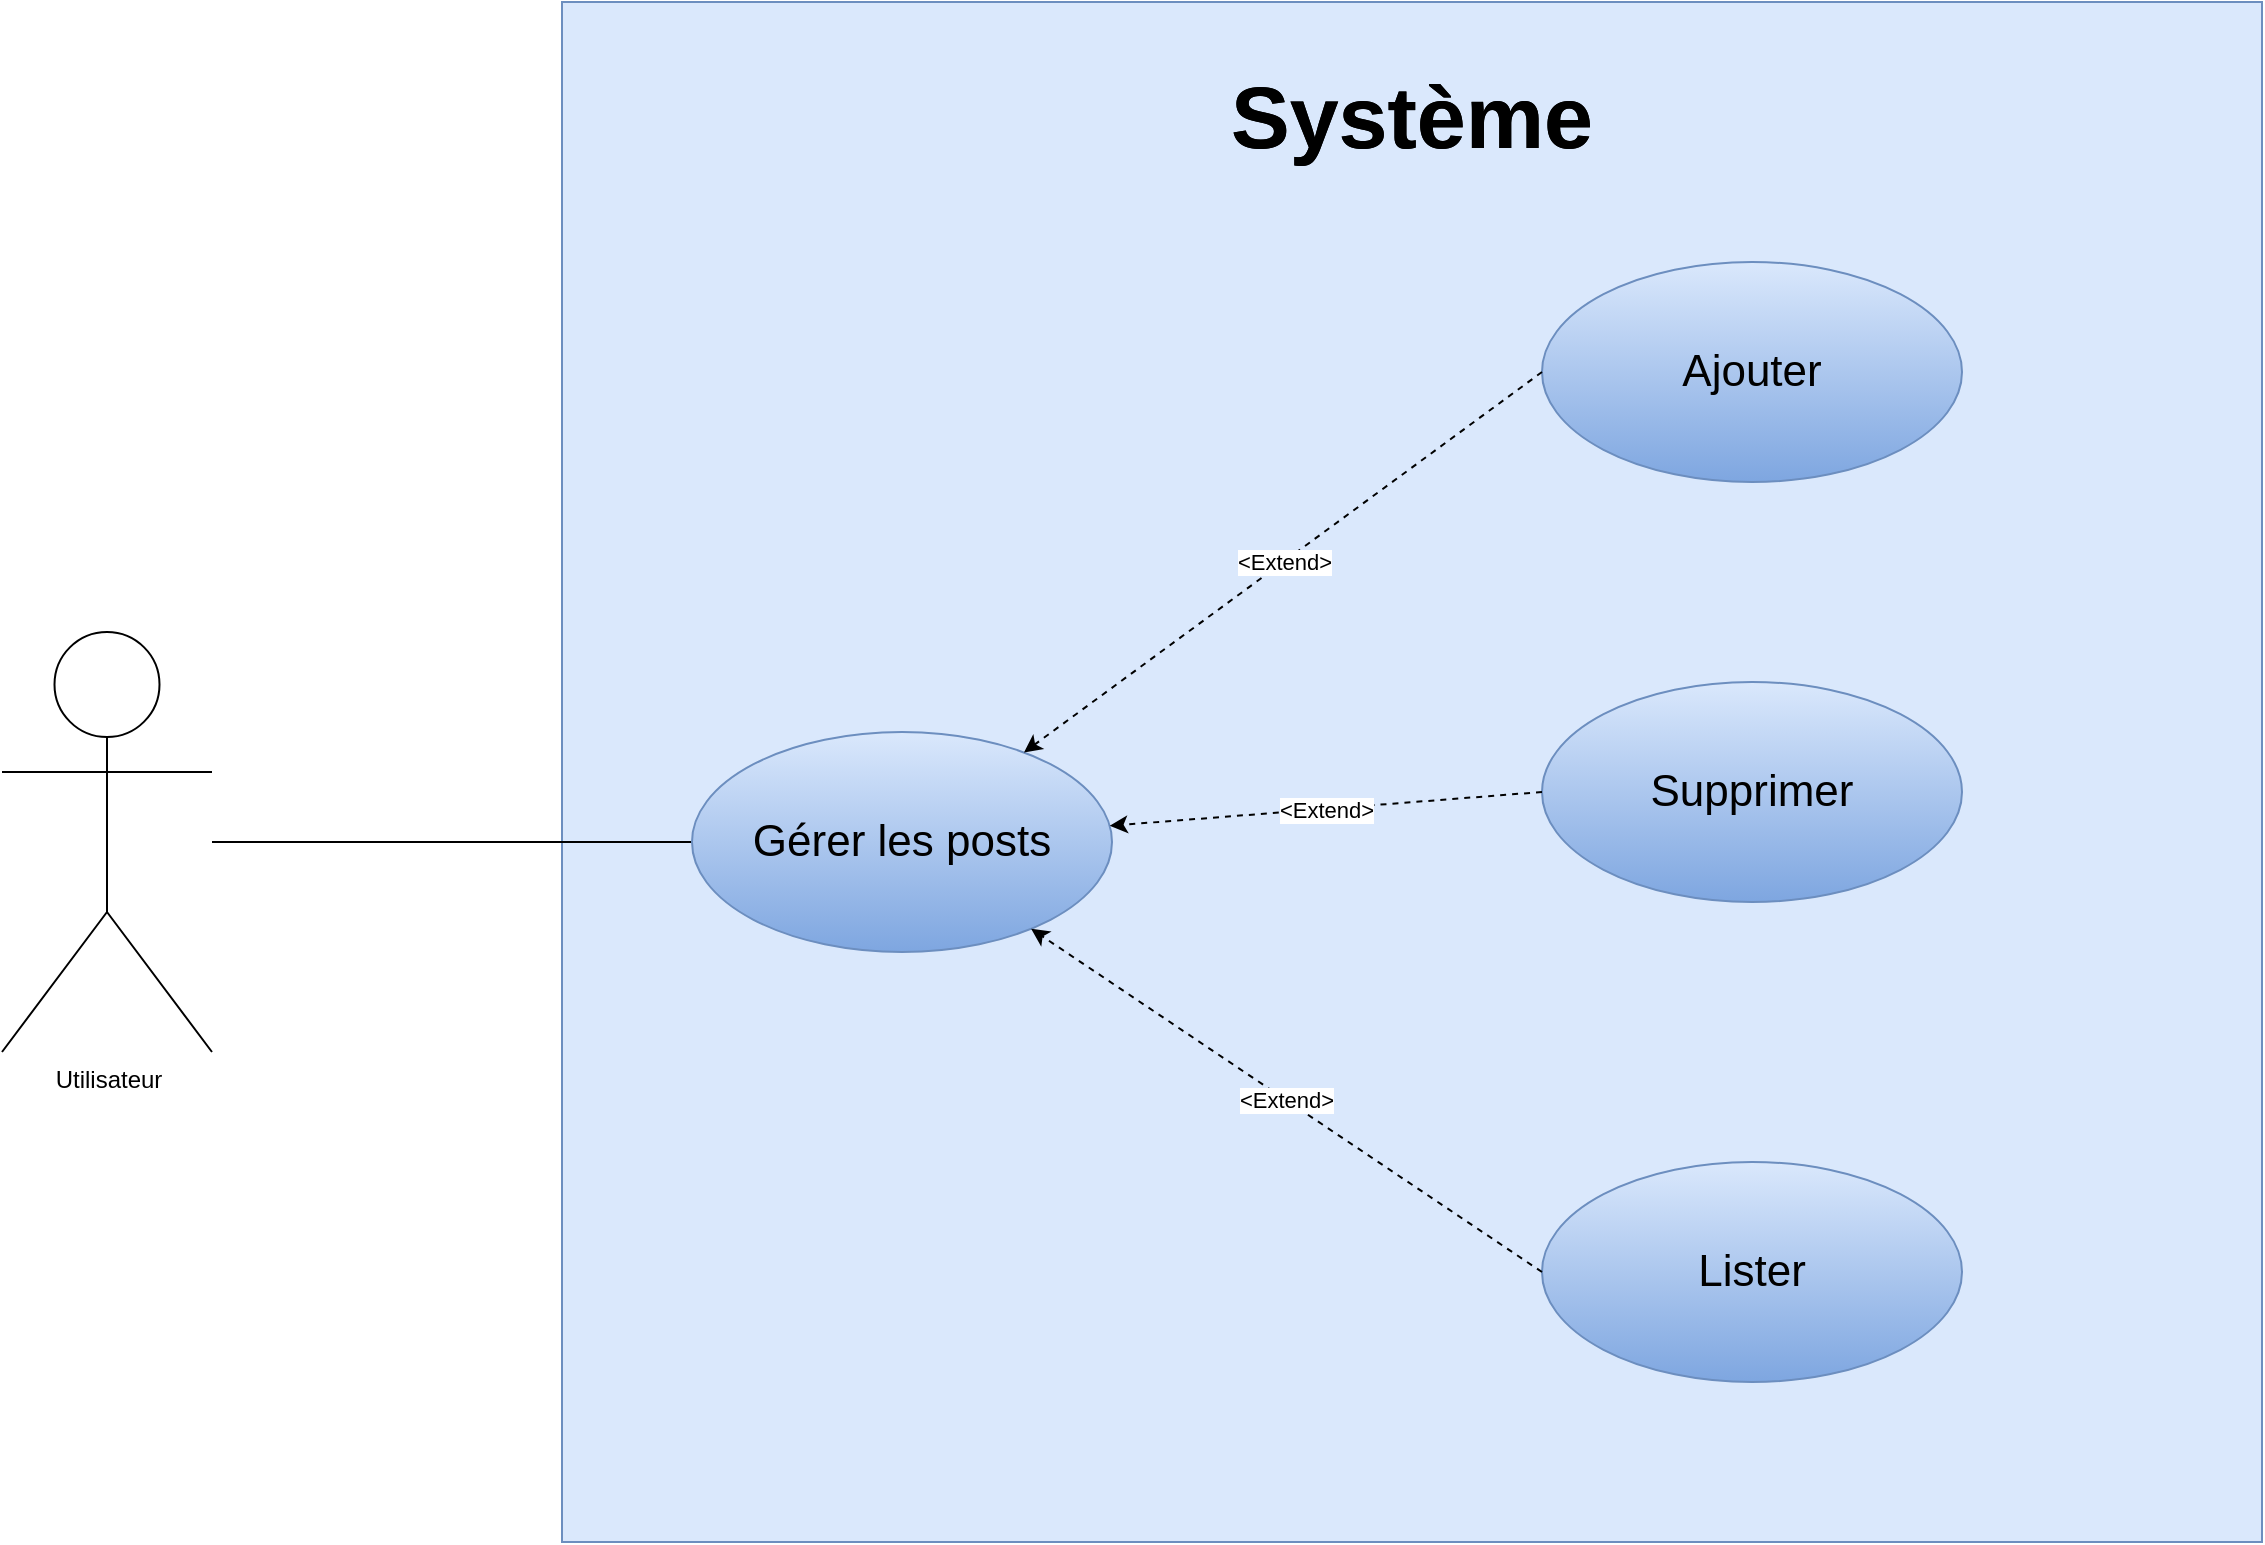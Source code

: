 <mxfile version="18.0.3" type="device"><diagram id="Wyqbmy41MZod-1vZSckf" name="Page-1"><mxGraphModel dx="1240" dy="1826" grid="1" gridSize="10" guides="1" tooltips="1" connect="1" arrows="1" fold="1" page="1" pageScale="1" pageWidth="827" pageHeight="1169" math="0" shadow="0"><root><mxCell id="0"/><mxCell id="1" parent="0"/><mxCell id="a8AcD9LNB5KL5GPjdP_a-1" value="" style="whiteSpace=wrap;html=1;fillColor=#dae8fc;strokeColor=#6c8ebf;" vertex="1" parent="1"><mxGeometry x="520" y="-700" width="850" height="770" as="geometry"/></mxCell><mxCell id="a8AcD9LNB5KL5GPjdP_a-39" value="&lt;font size=&quot;1&quot; style=&quot;&quot;&gt;&lt;b style=&quot;font-size: 44px;&quot;&gt;Système&lt;/b&gt;&lt;/font&gt;" style="text;html=1;strokeColor=none;fillColor=none;align=center;verticalAlign=middle;whiteSpace=wrap;rounded=0;" vertex="1" parent="1"><mxGeometry x="815" y="-672" width="260" height="60" as="geometry"/></mxCell><mxCell id="a8AcD9LNB5KL5GPjdP_a-101" style="edgeStyle=none;rounded=0;orthogonalLoop=1;jettySize=auto;html=1;entryX=0;entryY=0.5;entryDx=0;entryDy=0;endArrow=none;endFill=0;" edge="1" parent="1" source="a8AcD9LNB5KL5GPjdP_a-48" target="a8AcD9LNB5KL5GPjdP_a-85"><mxGeometry relative="1" as="geometry"/></mxCell><mxCell id="a8AcD9LNB5KL5GPjdP_a-48" value="Utilisateur" style="shape=umlActor;verticalLabelPosition=bottom;verticalAlign=top;html=1;outlineConnect=0;" vertex="1" parent="1"><mxGeometry x="240" y="-385" width="105" height="210" as="geometry"/></mxCell><mxCell id="a8AcD9LNB5KL5GPjdP_a-79" value="&lt;font size=&quot;1&quot; style=&quot;&quot;&gt;&lt;b style=&quot;font-size: 44px;&quot;&gt;Système&lt;/b&gt;&lt;/font&gt;" style="text;html=1;strokeColor=none;fillColor=none;align=center;verticalAlign=middle;whiteSpace=wrap;rounded=0;" vertex="1" parent="1"><mxGeometry x="815" y="-672" width="260" height="60" as="geometry"/></mxCell><mxCell id="a8AcD9LNB5KL5GPjdP_a-85" value="" style="ellipse;whiteSpace=wrap;html=1;fillColor=#dae8fc;gradientColor=#7ea6e0;strokeColor=#6c8ebf;" vertex="1" parent="1"><mxGeometry x="585" y="-335" width="210" height="110" as="geometry"/></mxCell><mxCell id="a8AcD9LNB5KL5GPjdP_a-87" value="&lt;font style=&quot;font-size: 22px;&quot;&gt;Gérer les posts&lt;/font&gt;" style="text;html=1;strokeColor=none;fillColor=none;align=center;verticalAlign=middle;whiteSpace=wrap;rounded=0;" vertex="1" parent="1"><mxGeometry x="605" y="-295" width="170" height="30" as="geometry"/></mxCell><mxCell id="a8AcD9LNB5KL5GPjdP_a-88" value="" style="ellipse;whiteSpace=wrap;html=1;fillColor=#dae8fc;gradientColor=#7ea6e0;strokeColor=#6c8ebf;" vertex="1" parent="1"><mxGeometry x="1010" y="-570" width="210" height="110" as="geometry"/></mxCell><mxCell id="a8AcD9LNB5KL5GPjdP_a-89" value="&lt;font style=&quot;font-size: 22px;&quot;&gt;Ajouter&lt;/font&gt;&lt;span style=&quot;color: rgba(0, 0, 0, 0); font-family: monospace; font-size: 0px; text-align: start;&quot;&gt;%3CmxGraphModel%3E%3Croot%3E%3CmxCell%20id%3D%220%22%2F%3E%3CmxCell%20id%3D%221%22%20parent%3D%220%22%2F%3E%3CmxCell%20id%3D%222%22%20value%3D%22%22%20style%3D%22ellipse%3BwhiteSpace%3Dwrap%3Bhtml%3D1%3BfillColor%3D%23dae8fc%3BgradientColor%3D%237ea6e0%3BstrokeColor%3D%236c8ebf%3B%22%20vertex%3D%221%22%20parent%3D%221%22%3E%3CmxGeometry%20x%3D%22585%22%20y%3D%22-335%22%20width%3D%22210%22%20height%3D%22110%22%20as%3D%22geometry%22%2F%3E%3C%2FmxCell%3E%3CmxCell%20id%3D%223%22%20value%3D%22%26lt%3Bfont%20style%3D%26quot%3Bfont-size%3A%2022px%3B%26quot%3B%26gt%3BG%C3%A9rer%20les%20posts%26lt%3B%2Ffont%26gt%3B%22%20style%3D%22text%3Bhtml%3D1%3BstrokeColor%3Dnone%3BfillColor%3Dnone%3Balign%3Dcenter%3BverticalAlign%3Dmiddle%3BwhiteSpace%3Dwrap%3Brounded%3D0%3B%22%20vertex%3D%221%22%20parent%3D%221%22%3E%3CmxGeometry%20x%3D%22605%22%20y%3D%22-295%22%20width%3D%22170%22%20height%3D%2230%22%20as%3D%22geometry%22%2F%3E%3C%2FmxCell%3E%3C%2Froot%3E%3C%2FmxGraphModel%3E&lt;/span&gt;" style="text;html=1;strokeColor=none;fillColor=none;align=center;verticalAlign=middle;whiteSpace=wrap;rounded=0;" vertex="1" parent="1"><mxGeometry x="1030" y="-530" width="170" height="30" as="geometry"/></mxCell><mxCell id="a8AcD9LNB5KL5GPjdP_a-90" value="" style="ellipse;whiteSpace=wrap;html=1;fillColor=#dae8fc;gradientColor=#7ea6e0;strokeColor=#6c8ebf;" vertex="1" parent="1"><mxGeometry x="1010" y="-360" width="210" height="110" as="geometry"/></mxCell><mxCell id="a8AcD9LNB5KL5GPjdP_a-91" value="&lt;font style=&quot;font-size: 22px;&quot;&gt;Supprimer&lt;/font&gt;" style="text;html=1;strokeColor=none;fillColor=none;align=center;verticalAlign=middle;whiteSpace=wrap;rounded=0;" vertex="1" parent="1"><mxGeometry x="1030" y="-320" width="170" height="30" as="geometry"/></mxCell><mxCell id="a8AcD9LNB5KL5GPjdP_a-92" value="" style="ellipse;whiteSpace=wrap;html=1;fillColor=#dae8fc;gradientColor=#7ea6e0;strokeColor=#6c8ebf;" vertex="1" parent="1"><mxGeometry x="1010" y="-120" width="210" height="110" as="geometry"/></mxCell><mxCell id="a8AcD9LNB5KL5GPjdP_a-93" value="&lt;font style=&quot;font-size: 22px;&quot;&gt;Lister&lt;/font&gt;" style="text;html=1;strokeColor=none;fillColor=none;align=center;verticalAlign=middle;whiteSpace=wrap;rounded=0;" vertex="1" parent="1"><mxGeometry x="1030" y="-80" width="170" height="30" as="geometry"/></mxCell><mxCell id="a8AcD9LNB5KL5GPjdP_a-95" value="" style="endArrow=classic;html=1;rounded=0;dashed=1;exitX=0;exitY=0.5;exitDx=0;exitDy=0;" edge="1" parent="1" source="a8AcD9LNB5KL5GPjdP_a-88" target="a8AcD9LNB5KL5GPjdP_a-85"><mxGeometry relative="1" as="geometry"><mxPoint x="980" y="-470" as="sourcePoint"/><mxPoint x="1080" y="-470" as="targetPoint"/></mxGeometry></mxCell><mxCell id="a8AcD9LNB5KL5GPjdP_a-96" value="&amp;lt;Extend&amp;gt;" style="edgeLabel;resizable=0;html=1;align=center;verticalAlign=middle;" connectable="0" vertex="1" parent="a8AcD9LNB5KL5GPjdP_a-95"><mxGeometry relative="1" as="geometry"/></mxCell><mxCell id="a8AcD9LNB5KL5GPjdP_a-97" value="" style="endArrow=classic;html=1;rounded=0;dashed=1;exitX=0;exitY=0.5;exitDx=0;exitDy=0;" edge="1" parent="1" source="a8AcD9LNB5KL5GPjdP_a-90" target="a8AcD9LNB5KL5GPjdP_a-85"><mxGeometry relative="1" as="geometry"><mxPoint x="1020.0" y="-505" as="sourcePoint"/><mxPoint x="774.191" y="-308.92" as="targetPoint"/></mxGeometry></mxCell><mxCell id="a8AcD9LNB5KL5GPjdP_a-98" value="&amp;lt;Extend&amp;gt;" style="edgeLabel;resizable=0;html=1;align=center;verticalAlign=middle;" connectable="0" vertex="1" parent="a8AcD9LNB5KL5GPjdP_a-97"><mxGeometry relative="1" as="geometry"/></mxCell><mxCell id="a8AcD9LNB5KL5GPjdP_a-99" value="" style="endArrow=classic;html=1;rounded=0;dashed=1;exitX=0;exitY=0.5;exitDx=0;exitDy=0;" edge="1" parent="1" source="a8AcD9LNB5KL5GPjdP_a-92" target="a8AcD9LNB5KL5GPjdP_a-85"><mxGeometry relative="1" as="geometry"><mxPoint x="1030.0" y="-495" as="sourcePoint"/><mxPoint x="784.191" y="-298.92" as="targetPoint"/></mxGeometry></mxCell><mxCell id="a8AcD9LNB5KL5GPjdP_a-100" value="&amp;lt;Extend&amp;gt;" style="edgeLabel;resizable=0;html=1;align=center;verticalAlign=middle;" connectable="0" vertex="1" parent="a8AcD9LNB5KL5GPjdP_a-99"><mxGeometry relative="1" as="geometry"/></mxCell></root></mxGraphModel></diagram></mxfile>